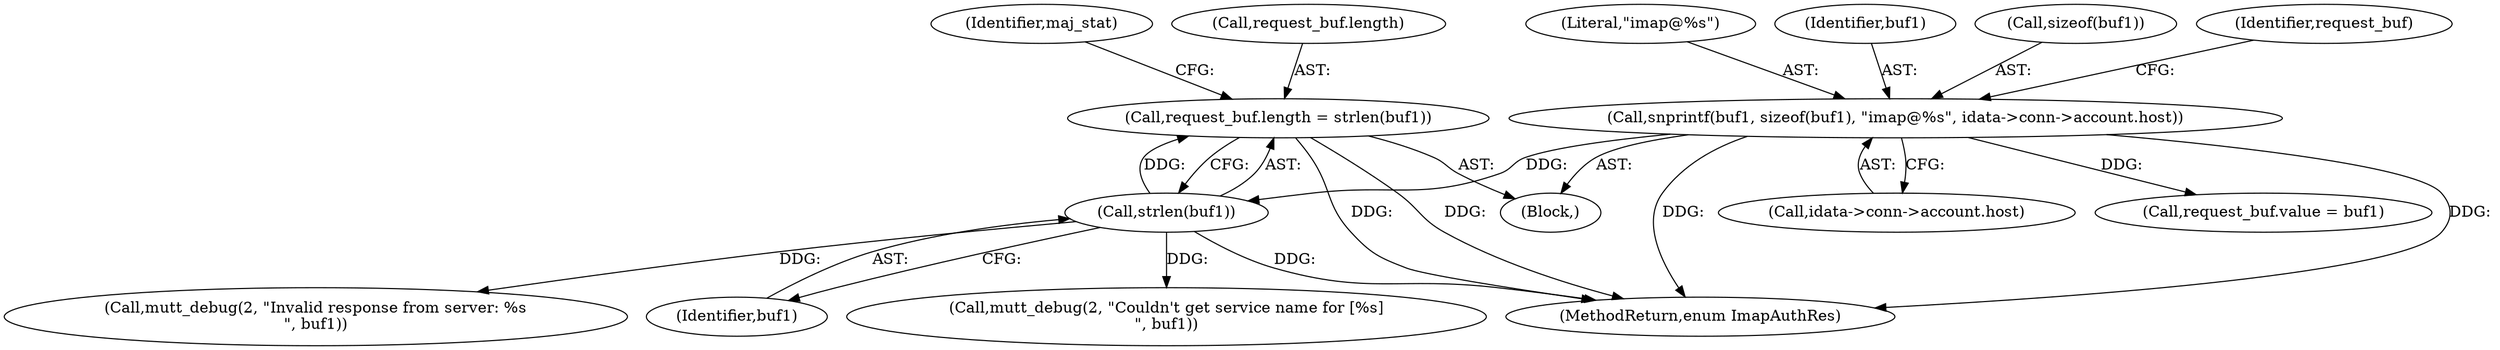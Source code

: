 digraph "0_neomutt_6f163e07ae68654d7ac5268cbb7565f6df79ad85_0@API" {
"1000174" [label="(Call,request_buf.length = strlen(buf1))"];
"1000178" [label="(Call,strlen(buf1))"];
"1000157" [label="(Call,snprintf(buf1, sizeof(buf1), \"imap@%s\", idata->conn->account.host))"];
"1000181" [label="(Identifier,maj_stat)"];
"1000195" [label="(Call,mutt_debug(2, \"Couldn't get service name for [%s]\n\", buf1))"];
"1000162" [label="(Call,idata->conn->account.host)"];
"1000175" [label="(Call,request_buf.length)"];
"1000174" [label="(Call,request_buf.length = strlen(buf1))"];
"1000299" [label="(Call,mutt_debug(2, \"Invalid response from server: %s\n\", buf1))"];
"1000782" [label="(MethodReturn,enum ImapAuthRes)"];
"1000178" [label="(Call,strlen(buf1))"];
"1000159" [label="(Call,sizeof(buf1))"];
"1000179" [label="(Identifier,buf1)"];
"1000171" [label="(Identifier,request_buf)"];
"1000161" [label="(Literal,\"imap@%s\")"];
"1000169" [label="(Call,request_buf.value = buf1)"];
"1000158" [label="(Identifier,buf1)"];
"1000157" [label="(Call,snprintf(buf1, sizeof(buf1), \"imap@%s\", idata->conn->account.host))"];
"1000120" [label="(Block,)"];
"1000174" -> "1000120"  [label="AST: "];
"1000174" -> "1000178"  [label="CFG: "];
"1000175" -> "1000174"  [label="AST: "];
"1000178" -> "1000174"  [label="AST: "];
"1000181" -> "1000174"  [label="CFG: "];
"1000174" -> "1000782"  [label="DDG: "];
"1000174" -> "1000782"  [label="DDG: "];
"1000178" -> "1000174"  [label="DDG: "];
"1000178" -> "1000179"  [label="CFG: "];
"1000179" -> "1000178"  [label="AST: "];
"1000178" -> "1000782"  [label="DDG: "];
"1000157" -> "1000178"  [label="DDG: "];
"1000178" -> "1000195"  [label="DDG: "];
"1000178" -> "1000299"  [label="DDG: "];
"1000157" -> "1000120"  [label="AST: "];
"1000157" -> "1000162"  [label="CFG: "];
"1000158" -> "1000157"  [label="AST: "];
"1000159" -> "1000157"  [label="AST: "];
"1000161" -> "1000157"  [label="AST: "];
"1000162" -> "1000157"  [label="AST: "];
"1000171" -> "1000157"  [label="CFG: "];
"1000157" -> "1000782"  [label="DDG: "];
"1000157" -> "1000782"  [label="DDG: "];
"1000157" -> "1000169"  [label="DDG: "];
}
